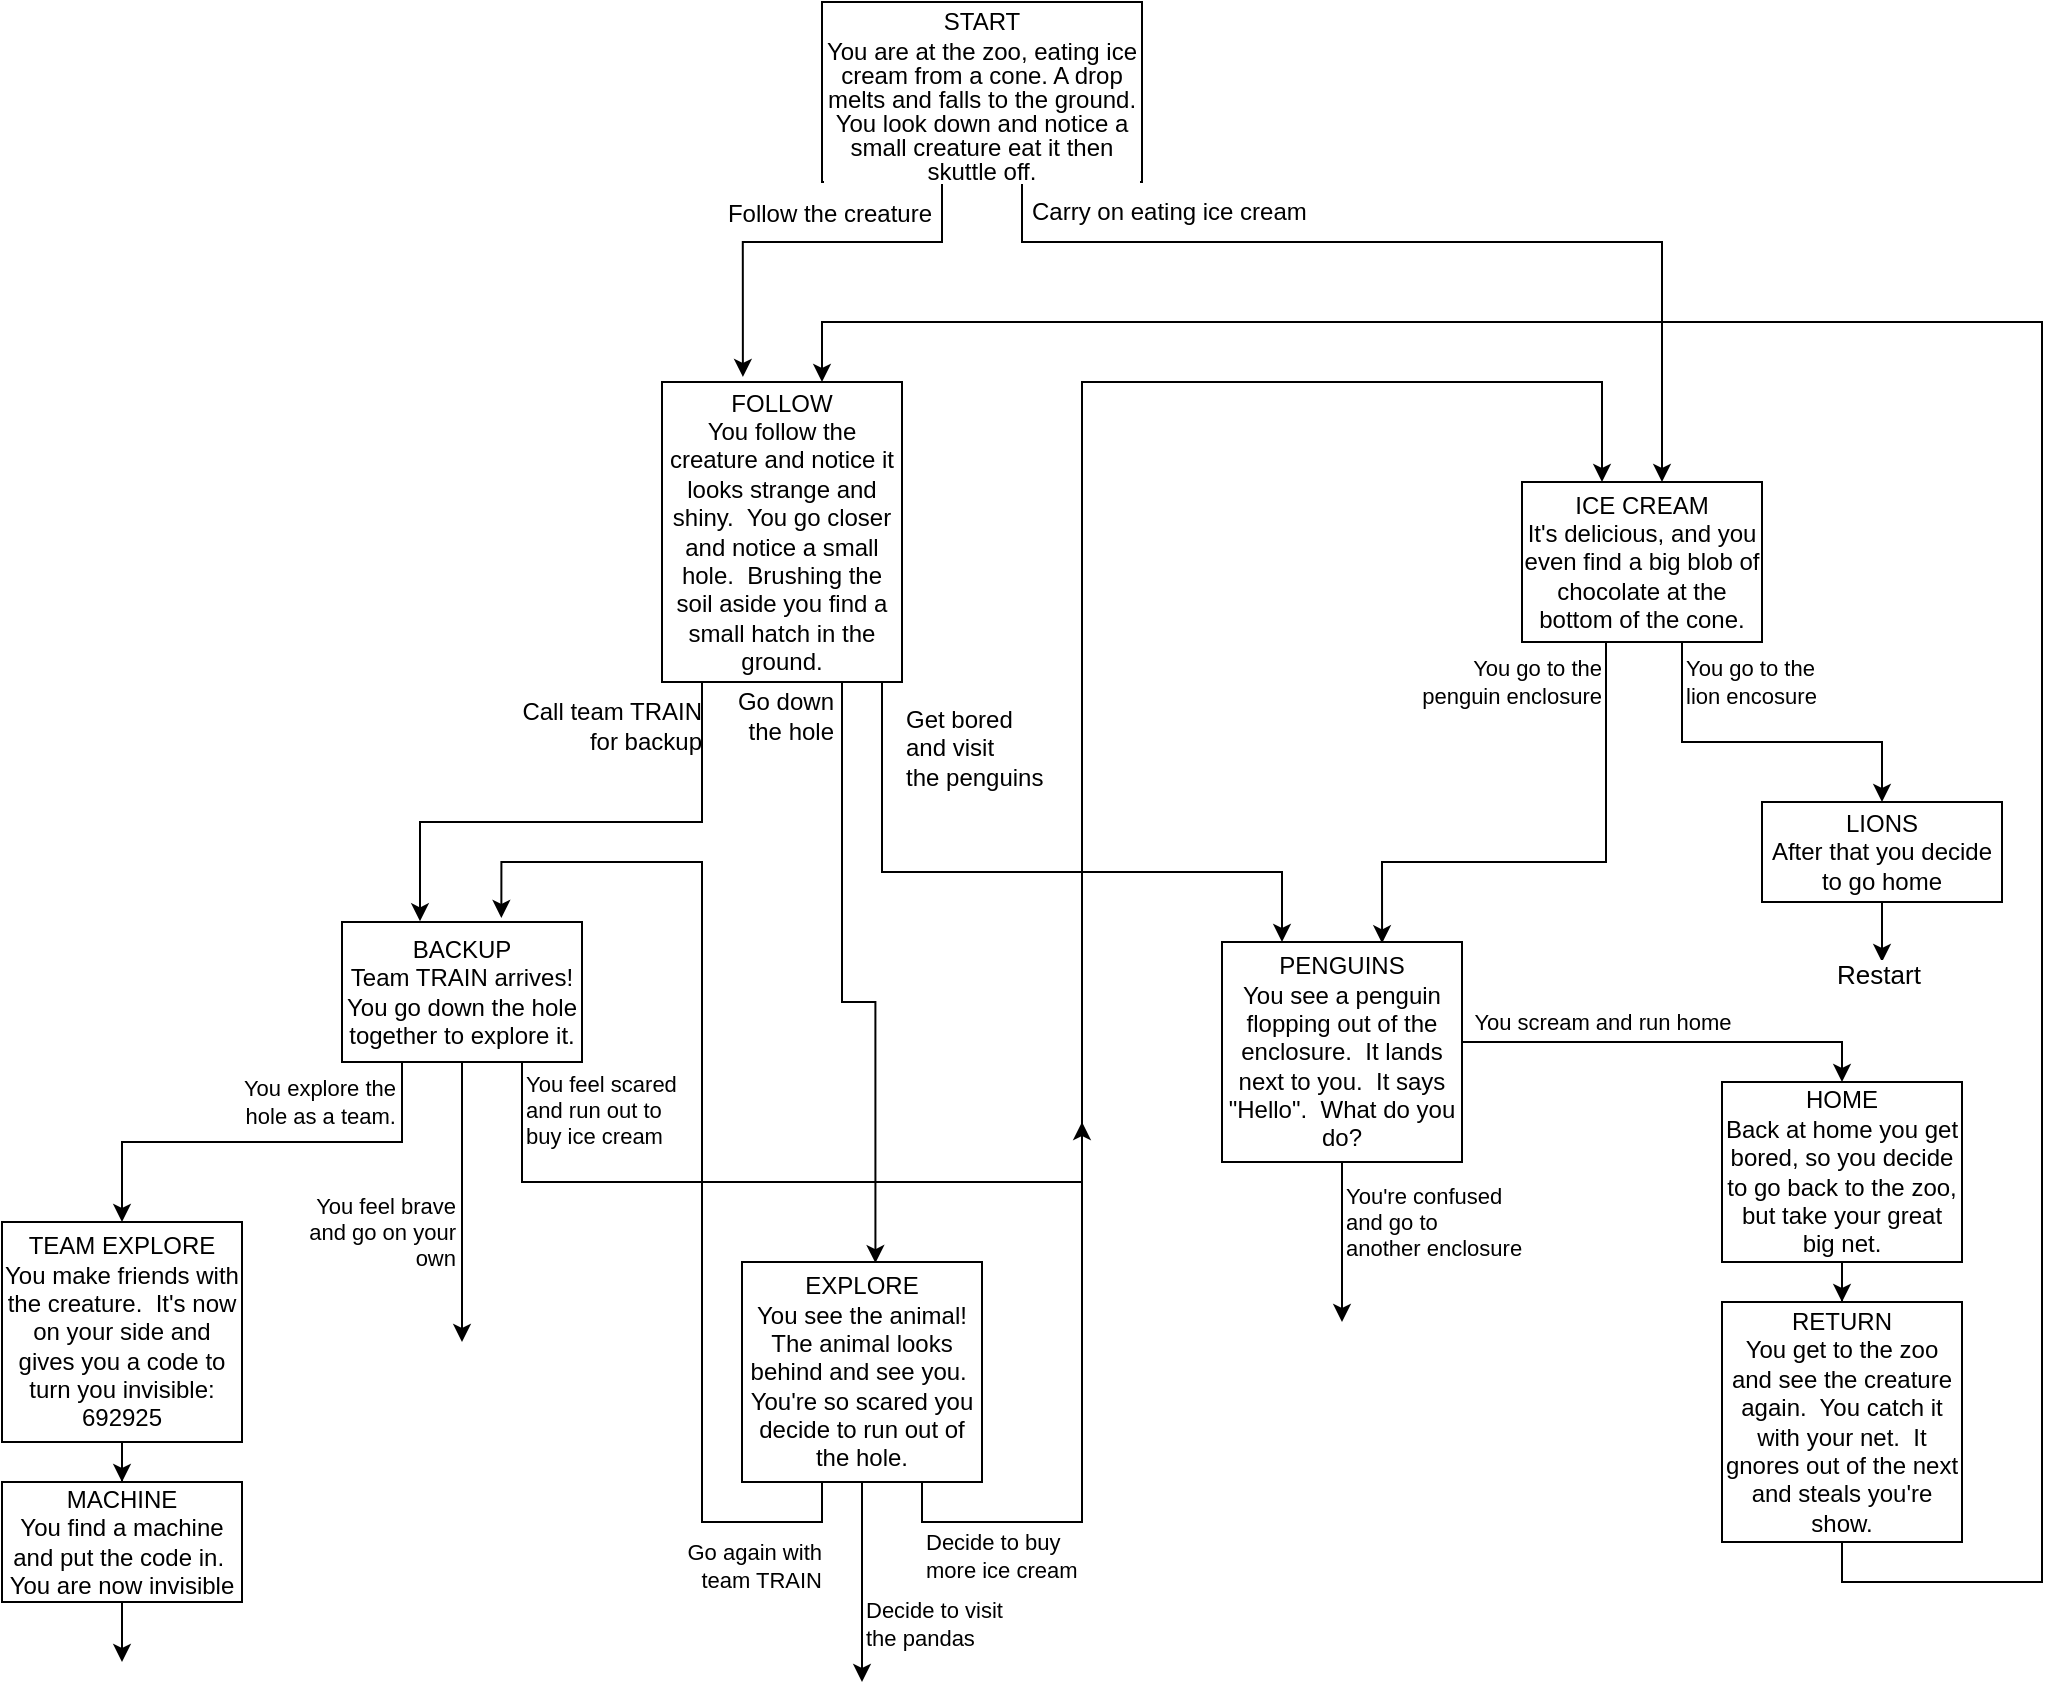 <mxfile version="16.4.5" type="device"><diagram id="gO_Em6LT2mTtHu5Cmvsm" name="Page-1"><mxGraphModel dx="1782" dy="816" grid="1" gridSize="10" guides="1" tooltips="1" connect="1" arrows="1" fold="1" page="1" pageScale="1" pageWidth="827" pageHeight="1169" math="0" shadow="0"><root><mxCell id="0"/><mxCell id="1" parent="0"/><mxCell id="aYaB8AjRB1SND9iHv2Yd-5" style="edgeStyle=orthogonalEdgeStyle;rounded=0;orthogonalLoop=1;jettySize=auto;html=1;fontColor=default;entryX=0.337;entryY=-0.017;entryDx=0;entryDy=0;entryPerimeter=0;" parent="1" source="aYaB8AjRB1SND9iHv2Yd-1" target="m-0KcQvOxa8zYpMALQle-23" edge="1"><mxGeometry relative="1" as="geometry"><mxPoint x="140" y="330.0" as="targetPoint"/><Array as="points"><mxPoint x="240" y="280"/><mxPoint x="140" y="280"/></Array></mxGeometry></mxCell><mxCell id="aYaB8AjRB1SND9iHv2Yd-8" value="Follow the creature" style="edgeLabel;html=1;align=right;verticalAlign=middle;resizable=0;points=[];fontColor=default;fontSize=12;" parent="aYaB8AjRB1SND9iHv2Yd-5" vertex="1" connectable="0"><mxGeometry x="-0.114" y="2" relative="1" as="geometry"><mxPoint x="53" y="-16" as="offset"/></mxGeometry></mxCell><mxCell id="aYaB8AjRB1SND9iHv2Yd-6" style="edgeStyle=orthogonalEdgeStyle;rounded=0;orthogonalLoop=1;jettySize=auto;html=1;exitX=0.633;exitY=1;exitDx=0;exitDy=0;entryX=0.5;entryY=0;entryDx=0;entryDy=0;fontColor=default;exitPerimeter=0;" parent="1" source="aYaB8AjRB1SND9iHv2Yd-1" edge="1"><mxGeometry relative="1" as="geometry"><mxPoint x="600" y="400" as="targetPoint"/><Array as="points"><mxPoint x="280" y="250"/><mxPoint x="280" y="280"/><mxPoint x="600" y="280"/></Array></mxGeometry></mxCell><mxCell id="aYaB8AjRB1SND9iHv2Yd-9" value="Carry on eating ice cream" style="edgeLabel;html=1;align=left;verticalAlign=middle;resizable=0;points=[];fontColor=default;fontSize=12;" parent="aYaB8AjRB1SND9iHv2Yd-6" vertex="1" connectable="0"><mxGeometry x="-0.048" y="1" relative="1" as="geometry"><mxPoint x="-190" y="-14" as="offset"/></mxGeometry></mxCell><mxCell id="aYaB8AjRB1SND9iHv2Yd-1" value="&lt;div style=&quot;font-weight: normal ; font-size: 12px ; line-height: 18px&quot;&gt;&lt;div style=&quot;font-weight: normal ; font-size: 12px ; line-height: 18px&quot;&gt;&lt;font face=&quot;Helvetica&quot;&gt;&lt;span&gt;START&lt;br&gt;&lt;/span&gt;&lt;/font&gt;&lt;div style=&quot;line-height: 1&quot;&gt;&lt;font face=&quot;Helvetica&quot;&gt;&lt;span&gt;You are at the zoo, eating ice cream from a cone.  A drop melts and falls to the ground.  You look down and notice a small creature eat it then skuttle off.&lt;/span&gt;&lt;/font&gt;&lt;/div&gt;&lt;/div&gt;&lt;/div&gt;" style="rounded=0;whiteSpace=wrap;html=1;fontColor=default;labelBackgroundColor=default;" parent="1" vertex="1"><mxGeometry x="180" y="160" width="160" height="90" as="geometry"/></mxCell><mxCell id="-eh3tfUt29CWjQQlpyoL-17" style="edgeStyle=orthogonalEdgeStyle;rounded=0;orthogonalLoop=1;jettySize=auto;html=1;exitX=0.35;exitY=1;exitDx=0;exitDy=0;entryX=0.667;entryY=0.006;entryDx=0;entryDy=0;exitPerimeter=0;entryPerimeter=0;" parent="1" source="m-0KcQvOxa8zYpMALQle-24" target="-eh3tfUt29CWjQQlpyoL-16" edge="1"><mxGeometry relative="1" as="geometry"><mxPoint x="590.04" y="520.36" as="sourcePoint"/><mxPoint x="460.0" y="640" as="targetPoint"/><Array as="points"><mxPoint x="572" y="590"/><mxPoint x="460" y="590"/></Array></mxGeometry></mxCell><mxCell id="-eh3tfUt29CWjQQlpyoL-18" value="&lt;div&gt;You go to the&lt;/div&gt;&lt;div&gt;penguin enclosure&lt;/div&gt;" style="edgeLabel;html=1;align=right;verticalAlign=middle;resizable=0;points=[];labelBackgroundColor=none;" parent="-eh3tfUt29CWjQQlpyoL-17" vertex="1" connectable="0"><mxGeometry x="0.217" y="2" relative="1" as="geometry"><mxPoint x="48" y="-92" as="offset"/></mxGeometry></mxCell><mxCell id="-eh3tfUt29CWjQQlpyoL-19" style="edgeStyle=orthogonalEdgeStyle;rounded=0;orthogonalLoop=1;jettySize=auto;html=1;entryX=0.5;entryY=0;entryDx=0;entryDy=0;exitX=0.75;exitY=1;exitDx=0;exitDy=0;" parent="1" edge="1" target="-eh3tfUt29CWjQQlpyoL-21"><mxGeometry relative="1" as="geometry"><mxPoint x="710.56" y="569.37" as="targetPoint"/><mxPoint x="610" y="480" as="sourcePoint"/><Array as="points"><mxPoint x="610" y="530"/><mxPoint x="710" y="530"/></Array></mxGeometry></mxCell><mxCell id="-eh3tfUt29CWjQQlpyoL-20" value="&lt;div&gt;You go to the&lt;/div&gt;&lt;div&gt;lion encosure&lt;/div&gt;" style="edgeLabel;html=1;align=left;verticalAlign=middle;resizable=0;points=[];labelBackgroundColor=none;" parent="-eh3tfUt29CWjQQlpyoL-19" vertex="1" connectable="0"><mxGeometry x="-0.156" relative="1" as="geometry"><mxPoint x="-26" y="-30" as="offset"/></mxGeometry></mxCell><mxCell id="aYaB8AjRB1SND9iHv2Yd-10" style="edgeStyle=orthogonalEdgeStyle;rounded=0;orthogonalLoop=1;jettySize=auto;html=1;fontColor=default;entryX=0.556;entryY=0.005;entryDx=0;entryDy=0;entryPerimeter=0;exitX=0.75;exitY=1;exitDx=0;exitDy=0;" parent="1" source="m-0KcQvOxa8zYpMALQle-23" target="-eh3tfUt29CWjQQlpyoL-4" edge="1"><mxGeometry relative="1" as="geometry"><mxPoint x="160" y="600" as="targetPoint"/><mxPoint x="190.0" y="510" as="sourcePoint"/><Array as="points"><mxPoint x="190" y="660"/><mxPoint x="207" y="660"/></Array></mxGeometry></mxCell><mxCell id="aYaB8AjRB1SND9iHv2Yd-14" value="&lt;div&gt;Go down&lt;/div&gt;&lt;div&gt;the hole&lt;/div&gt;" style="edgeLabel;html=1;align=right;verticalAlign=middle;resizable=0;points=[];fontColor=default;fontSize=12;labelBackgroundColor=none;" parent="aYaB8AjRB1SND9iHv2Yd-10" vertex="1" connectable="0"><mxGeometry x="0.25" y="1" relative="1" as="geometry"><mxPoint x="-21" y="-159" as="offset"/></mxGeometry></mxCell><mxCell id="aYaB8AjRB1SND9iHv2Yd-11" style="edgeStyle=orthogonalEdgeStyle;rounded=0;orthogonalLoop=1;jettySize=auto;html=1;fontColor=default;entryX=0.325;entryY=-0.005;entryDx=0;entryDy=0;entryPerimeter=0;" parent="1" source="m-0KcQvOxa8zYpMALQle-23" target="-eh3tfUt29CWjQQlpyoL-2" edge="1"><mxGeometry relative="1" as="geometry"><mxPoint x="280" y="600" as="targetPoint"/><mxPoint x="120" y="510" as="sourcePoint"/><Array as="points"><mxPoint x="120" y="570"/><mxPoint x="-21" y="570"/></Array></mxGeometry></mxCell><mxCell id="aYaB8AjRB1SND9iHv2Yd-13" value="&lt;div&gt;Call team TRAIN&lt;/div&gt;&lt;div&gt;for backup&lt;/div&gt;" style="edgeLabel;html=1;align=right;verticalAlign=middle;resizable=0;points=[];fontColor=default;fontSize=12;labelBackgroundColor=none;" parent="aYaB8AjRB1SND9iHv2Yd-11" vertex="1" connectable="0"><mxGeometry x="0.05" y="3" relative="1" as="geometry"><mxPoint x="67" y="-51" as="offset"/></mxGeometry></mxCell><mxCell id="aYaB8AjRB1SND9iHv2Yd-12" style="edgeStyle=orthogonalEdgeStyle;rounded=0;orthogonalLoop=1;jettySize=auto;html=1;exitX=0.938;exitY=1.003;exitDx=0;exitDy=0;fontColor=default;entryX=0.25;entryY=0;entryDx=0;entryDy=0;exitPerimeter=0;" parent="1" source="m-0KcQvOxa8zYpMALQle-23" target="-eh3tfUt29CWjQQlpyoL-16" edge="1"><mxGeometry relative="1" as="geometry"><mxPoint x="-40" y="630" as="targetPoint"/><mxPoint x="120" y="510" as="sourcePoint"/><Array as="points"><mxPoint x="210" y="480"/><mxPoint x="210" y="595"/><mxPoint x="410" y="595"/></Array></mxGeometry></mxCell><mxCell id="aYaB8AjRB1SND9iHv2Yd-15" value="&lt;div&gt;Get bored&lt;/div&gt;&lt;div&gt;and visit &lt;br&gt;&lt;/div&gt;&lt;div&gt;the penguins&lt;/div&gt;" style="edgeLabel;html=1;align=left;verticalAlign=middle;resizable=0;points=[];fontColor=default;fontSize=12;labelBackgroundColor=none;" parent="aYaB8AjRB1SND9iHv2Yd-12" vertex="1" connectable="0"><mxGeometry x="0.212" y="-4" relative="1" as="geometry"><mxPoint x="-78" y="-66" as="offset"/></mxGeometry></mxCell><mxCell id="m-0KcQvOxa8zYpMALQle-10" style="edgeStyle=orthogonalEdgeStyle;rounded=0;orthogonalLoop=1;jettySize=auto;html=1;entryX=0.5;entryY=0;entryDx=0;entryDy=0;" parent="1" source="-eh3tfUt29CWjQQlpyoL-2" target="m-0KcQvOxa8zYpMALQle-16" edge="1"><mxGeometry relative="1" as="geometry"><mxPoint x="-200" y="760" as="targetPoint"/><Array as="points"><mxPoint x="-30" y="730"/><mxPoint x="-170" y="730"/></Array></mxGeometry></mxCell><mxCell id="m-0KcQvOxa8zYpMALQle-20" value="&lt;div&gt;You explore the &lt;br&gt;&lt;/div&gt;&lt;div&gt;hole as a team.&lt;br&gt;&lt;/div&gt;" style="edgeLabel;html=1;align=right;verticalAlign=middle;resizable=0;points=[];labelBackgroundColor=none;" parent="m-0KcQvOxa8zYpMALQle-10" vertex="1" connectable="0"><mxGeometry x="0.114" y="-3" relative="1" as="geometry"><mxPoint x="80" y="-17" as="offset"/></mxGeometry></mxCell><mxCell id="m-0KcQvOxa8zYpMALQle-12" style="edgeStyle=orthogonalEdgeStyle;rounded=0;orthogonalLoop=1;jettySize=auto;html=1;" parent="1" source="-eh3tfUt29CWjQQlpyoL-2" edge="1"><mxGeometry relative="1" as="geometry"><mxPoint x="310" y="720" as="targetPoint"/><Array as="points"><mxPoint x="30" y="750"/><mxPoint x="310" y="750"/></Array></mxGeometry></mxCell><mxCell id="m-0KcQvOxa8zYpMALQle-13" value="&lt;div&gt;You feel scared&lt;/div&gt;&lt;div&gt;and run out to &lt;br&gt;&lt;/div&gt;&lt;div&gt;buy ice cream&lt;/div&gt;" style="edgeLabel;html=1;align=left;verticalAlign=middle;resizable=0;points=[];labelBackgroundColor=none;" parent="m-0KcQvOxa8zYpMALQle-12" vertex="1" connectable="0"><mxGeometry x="-0.747" relative="1" as="geometry"><mxPoint y="-23" as="offset"/></mxGeometry></mxCell><mxCell id="m-0KcQvOxa8zYpMALQle-14" style="edgeStyle=orthogonalEdgeStyle;rounded=0;orthogonalLoop=1;jettySize=auto;html=1;" parent="1" source="-eh3tfUt29CWjQQlpyoL-2" edge="1"><mxGeometry relative="1" as="geometry"><mxPoint y="830" as="targetPoint"/><Array as="points"><mxPoint y="810"/><mxPoint y="810"/></Array></mxGeometry></mxCell><mxCell id="m-0KcQvOxa8zYpMALQle-21" value="&lt;div&gt;You feel brave&lt;/div&gt;&lt;div&gt;and go on your&lt;/div&gt;&lt;div&gt;own&lt;/div&gt;" style="edgeLabel;html=1;align=right;verticalAlign=middle;resizable=0;points=[];labelBackgroundColor=none;" parent="m-0KcQvOxa8zYpMALQle-14" vertex="1" connectable="0"><mxGeometry x="0.567" relative="1" as="geometry"><mxPoint x="-3" y="-25" as="offset"/></mxGeometry></mxCell><mxCell id="-eh3tfUt29CWjQQlpyoL-2" value="&lt;p style=&quot;line-height: 1&quot;&gt;&lt;/p&gt;&lt;div&gt;BACKUP&lt;br&gt;&lt;/div&gt;&lt;div&gt;Team TRAIN arrives!&lt;/div&gt;&lt;div&gt;You go down the hole together to explore it.&lt;br&gt;&lt;/div&gt;&lt;p&gt;&lt;/p&gt;" style="rounded=0;whiteSpace=wrap;html=1;" parent="1" vertex="1"><mxGeometry x="-60" y="620" width="120" height="70" as="geometry"/></mxCell><mxCell id="m-0KcQvOxa8zYpMALQle-3" style="edgeStyle=orthogonalEdgeStyle;rounded=0;orthogonalLoop=1;jettySize=auto;html=1;entryX=0.25;entryY=0;entryDx=0;entryDy=0;" parent="1" source="-eh3tfUt29CWjQQlpyoL-4" edge="1"><mxGeometry relative="1" as="geometry"><mxPoint x="570" y="400" as="targetPoint"/><Array as="points"><mxPoint x="230" y="920"/><mxPoint x="310" y="920"/><mxPoint x="310" y="350"/><mxPoint x="570" y="350"/></Array></mxGeometry></mxCell><mxCell id="m-0KcQvOxa8zYpMALQle-4" value="&lt;div&gt;Decide to buy &lt;br&gt;&lt;/div&gt;&lt;div&gt;more ice cream&lt;/div&gt;" style="edgeLabel;html=1;align=left;verticalAlign=middle;resizable=0;points=[];" parent="m-0KcQvOxa8zYpMALQle-3" vertex="1" connectable="0"><mxGeometry x="-0.939" y="1" relative="1" as="geometry"><mxPoint x="-10" y="18" as="offset"/></mxGeometry></mxCell><mxCell id="m-0KcQvOxa8zYpMALQle-6" style="edgeStyle=orthogonalEdgeStyle;rounded=0;orthogonalLoop=1;jettySize=auto;html=1;" parent="1" source="-eh3tfUt29CWjQQlpyoL-4" edge="1"><mxGeometry relative="1" as="geometry"><mxPoint x="200" y="1000" as="targetPoint"/><mxPoint x="199.7" y="920.0" as="sourcePoint"/></mxGeometry></mxCell><mxCell id="m-0KcQvOxa8zYpMALQle-7" value="&lt;div&gt;Decide to visit&lt;/div&gt;&lt;div&gt;the pandas&lt;/div&gt;" style="edgeLabel;html=1;align=left;verticalAlign=middle;resizable=0;points=[];" parent="m-0KcQvOxa8zYpMALQle-6" vertex="1" connectable="0"><mxGeometry x="0.373" y="1" relative="1" as="geometry"><mxPoint x="-1" y="2" as="offset"/></mxGeometry></mxCell><mxCell id="m-0KcQvOxa8zYpMALQle-8" style="edgeStyle=orthogonalEdgeStyle;rounded=0;orthogonalLoop=1;jettySize=auto;html=1;entryX=0.664;entryY=-0.029;entryDx=0;entryDy=0;entryPerimeter=0;" parent="1" source="-eh3tfUt29CWjQQlpyoL-4" target="-eh3tfUt29CWjQQlpyoL-2" edge="1"><mxGeometry relative="1" as="geometry"><mxPoint x="20" y="770" as="targetPoint"/><Array as="points"><mxPoint x="180" y="920"/><mxPoint x="120" y="920"/><mxPoint x="120" y="590"/><mxPoint x="20" y="590"/></Array></mxGeometry></mxCell><mxCell id="m-0KcQvOxa8zYpMALQle-9" value="&lt;div&gt;Go again with&lt;/div&gt;&lt;div&gt;team TRAIN&lt;/div&gt;" style="edgeLabel;html=1;align=right;verticalAlign=middle;resizable=0;points=[];" parent="m-0KcQvOxa8zYpMALQle-8" vertex="1" connectable="0"><mxGeometry x="0.096" y="3" relative="1" as="geometry"><mxPoint x="63" y="237" as="offset"/></mxGeometry></mxCell><mxCell id="-eh3tfUt29CWjQQlpyoL-4" value="&lt;div&gt;EXPLORE&lt;br&gt;&lt;/div&gt;&lt;div&gt;You see the animal!&lt;/div&gt;&lt;div&gt;The animal looks behind and see you.&amp;nbsp; You're so scared you decide to run out of the hole.&lt;br&gt;&lt;/div&gt;" style="rounded=0;whiteSpace=wrap;html=1;" parent="1" vertex="1"><mxGeometry x="140" y="790" width="120" height="110" as="geometry"/></mxCell><mxCell id="-eh3tfUt29CWjQQlpyoL-22" style="edgeStyle=orthogonalEdgeStyle;rounded=0;orthogonalLoop=1;jettySize=auto;html=1;" parent="1" source="-eh3tfUt29CWjQQlpyoL-16" edge="1"><mxGeometry relative="1" as="geometry"><mxPoint x="440" y="820" as="targetPoint"/></mxGeometry></mxCell><mxCell id="-eh3tfUt29CWjQQlpyoL-23" value="&lt;div&gt;You're confused&lt;/div&gt;&lt;div&gt;and go to &lt;br&gt;&lt;/div&gt;&lt;div&gt;another enclosure&lt;/div&gt;" style="edgeLabel;html=1;align=left;verticalAlign=middle;resizable=0;points=[];labelBackgroundColor=none;" parent="-eh3tfUt29CWjQQlpyoL-22" vertex="1" connectable="0"><mxGeometry x="0.17" y="2" relative="1" as="geometry"><mxPoint x="-2" y="-17" as="offset"/></mxGeometry></mxCell><mxCell id="-eh3tfUt29CWjQQlpyoL-24" style="edgeStyle=orthogonalEdgeStyle;rounded=0;orthogonalLoop=1;jettySize=auto;html=1;" parent="1" source="-eh3tfUt29CWjQQlpyoL-16" target="-eh3tfUt29CWjQQlpyoL-26" edge="1"><mxGeometry relative="1" as="geometry"><mxPoint x="640" y="660" as="targetPoint"/><Array as="points"><mxPoint x="690" y="680"/></Array></mxGeometry></mxCell><mxCell id="-eh3tfUt29CWjQQlpyoL-25" value="You scream and run home" style="edgeLabel;html=1;align=center;verticalAlign=middle;resizable=0;points=[];labelBackgroundColor=none;" parent="-eh3tfUt29CWjQQlpyoL-24" vertex="1" connectable="0"><mxGeometry x="0.478" y="-2" relative="1" as="geometry"><mxPoint x="-85" y="-12" as="offset"/></mxGeometry></mxCell><mxCell id="-eh3tfUt29CWjQQlpyoL-16" value="&lt;div&gt;PENGUINS&lt;br&gt;&lt;/div&gt;&lt;div&gt;You see a penguin flopping out of the enclosure.&amp;nbsp; It lands next to you.&amp;nbsp; It says &quot;Hello&quot;.&amp;nbsp; What do you do?&lt;/div&gt;" style="rounded=0;whiteSpace=wrap;html=1;labelBackgroundColor=default;fontColor=default;" parent="1" vertex="1"><mxGeometry x="380" y="630" width="120" height="110" as="geometry"/></mxCell><mxCell id="m-0KcQvOxa8zYpMALQle-25" style="edgeStyle=orthogonalEdgeStyle;rounded=0;orthogonalLoop=1;jettySize=auto;html=1;fontFamily=Helvetica;fontSize=13;" parent="1" source="-eh3tfUt29CWjQQlpyoL-21" edge="1"><mxGeometry relative="1" as="geometry"><mxPoint x="710" y="640" as="targetPoint"/></mxGeometry></mxCell><mxCell id="m-0KcQvOxa8zYpMALQle-26" value="Restart" style="edgeLabel;html=1;align=center;verticalAlign=middle;resizable=0;points=[];fontSize=13;fontFamily=Helvetica;" parent="m-0KcQvOxa8zYpMALQle-25" vertex="1" connectable="0"><mxGeometry x="-0.096" y="-1" relative="1" as="geometry"><mxPoint x="-1" y="22" as="offset"/></mxGeometry></mxCell><mxCell id="-eh3tfUt29CWjQQlpyoL-21" value="&lt;div&gt;LIONS&lt;br&gt;&lt;/div&gt;&lt;div&gt;After that you decide to go home&lt;/div&gt;" style="rounded=0;whiteSpace=wrap;html=1;labelBackgroundColor=default;fontColor=default;" parent="1" vertex="1"><mxGeometry x="650" y="560" width="120" height="50" as="geometry"/></mxCell><mxCell id="-eh3tfUt29CWjQQlpyoL-29" style="edgeStyle=orthogonalEdgeStyle;rounded=0;orthogonalLoop=1;jettySize=auto;html=1;entryX=0.5;entryY=0;entryDx=0;entryDy=0;" parent="1" source="-eh3tfUt29CWjQQlpyoL-26" target="-eh3tfUt29CWjQQlpyoL-28" edge="1"><mxGeometry relative="1" as="geometry"/></mxCell><mxCell id="-eh3tfUt29CWjQQlpyoL-26" value="&lt;div&gt;HOME&lt;br&gt;&lt;/div&gt;&lt;div&gt;Back at home you get bored, so you decide to go back to the zoo, but take your great big net.&lt;/div&gt;" style="rounded=0;whiteSpace=wrap;html=1;" parent="1" vertex="1"><mxGeometry x="630" y="700" width="120" height="90" as="geometry"/></mxCell><mxCell id="m-0KcQvOxa8zYpMALQle-1" style="edgeStyle=orthogonalEdgeStyle;rounded=0;orthogonalLoop=1;jettySize=auto;html=1;" parent="1" source="-eh3tfUt29CWjQQlpyoL-28" target="m-0KcQvOxa8zYpMALQle-23" edge="1"><mxGeometry relative="1" as="geometry"><mxPoint x="180" y="330.0" as="targetPoint"/><Array as="points"><mxPoint x="690" y="950"/><mxPoint x="790" y="950"/><mxPoint x="790" y="320"/><mxPoint x="180" y="320"/></Array></mxGeometry></mxCell><mxCell id="-eh3tfUt29CWjQQlpyoL-28" value="&lt;div&gt;RETURN&lt;br&gt;&lt;/div&gt;&lt;div&gt;You get to the zoo and see the creature again.&amp;nbsp; You catch it with your net.&amp;nbsp; It gnores out of the next and steals you're show.&lt;/div&gt;" style="rounded=0;whiteSpace=wrap;html=1;" parent="1" vertex="1"><mxGeometry x="630" y="810" width="120" height="120" as="geometry"/></mxCell><mxCell id="m-0KcQvOxa8zYpMALQle-17" style="edgeStyle=orthogonalEdgeStyle;rounded=0;orthogonalLoop=1;jettySize=auto;html=1;" parent="1" source="m-0KcQvOxa8zYpMALQle-16" target="m-0KcQvOxa8zYpMALQle-18" edge="1"><mxGeometry relative="1" as="geometry"><mxPoint x="-170" y="930" as="targetPoint"/></mxGeometry></mxCell><mxCell id="m-0KcQvOxa8zYpMALQle-16" value="&lt;div&gt;TEAM EXPLORE&lt;br&gt;&lt;/div&gt;&lt;div&gt;You make friends with the creature.&amp;nbsp; It's now on your side and gives you a code to turn you invisible: 692925&lt;br&gt;&lt;/div&gt;" style="rounded=0;whiteSpace=wrap;html=1;" parent="1" vertex="1"><mxGeometry x="-230" y="770" width="120" height="110" as="geometry"/></mxCell><mxCell id="m-0KcQvOxa8zYpMALQle-27" style="edgeStyle=orthogonalEdgeStyle;rounded=0;orthogonalLoop=1;jettySize=auto;html=1;fontFamily=Helvetica;fontSize=13;" parent="1" source="m-0KcQvOxa8zYpMALQle-18" edge="1"><mxGeometry relative="1" as="geometry"><mxPoint x="-170" y="990.0" as="targetPoint"/></mxGeometry></mxCell><mxCell id="m-0KcQvOxa8zYpMALQle-18" value="&lt;div&gt;MACHINE&lt;br&gt;&lt;/div&gt;&lt;div&gt;You find a machine and put the code in.&amp;nbsp; You are now invisible&lt;br&gt;&lt;/div&gt;" style="rounded=0;whiteSpace=wrap;html=1;" parent="1" vertex="1"><mxGeometry x="-230" y="900" width="120" height="60" as="geometry"/></mxCell><mxCell id="m-0KcQvOxa8zYpMALQle-23" value="FOLLOW&lt;br&gt;You follow the creature and notice it looks strange and shiny.&amp;nbsp; You go closer and notice a small hole.&amp;nbsp; Brushing the soil aside you find a small hatch in the ground." style="rounded=0;whiteSpace=wrap;html=1;" parent="1" vertex="1"><mxGeometry x="100" y="350" width="120" height="150" as="geometry"/></mxCell><mxCell id="m-0KcQvOxa8zYpMALQle-24" value="ICE CREAM&lt;br&gt;&lt;div&gt;It's delicious, and you even find a big blob of chocolate at the bottom of the cone.&lt;/div&gt;" style="rounded=0;whiteSpace=wrap;html=1;" parent="1" vertex="1"><mxGeometry x="530" y="400" width="120" height="80" as="geometry"/></mxCell></root></mxGraphModel></diagram></mxfile>